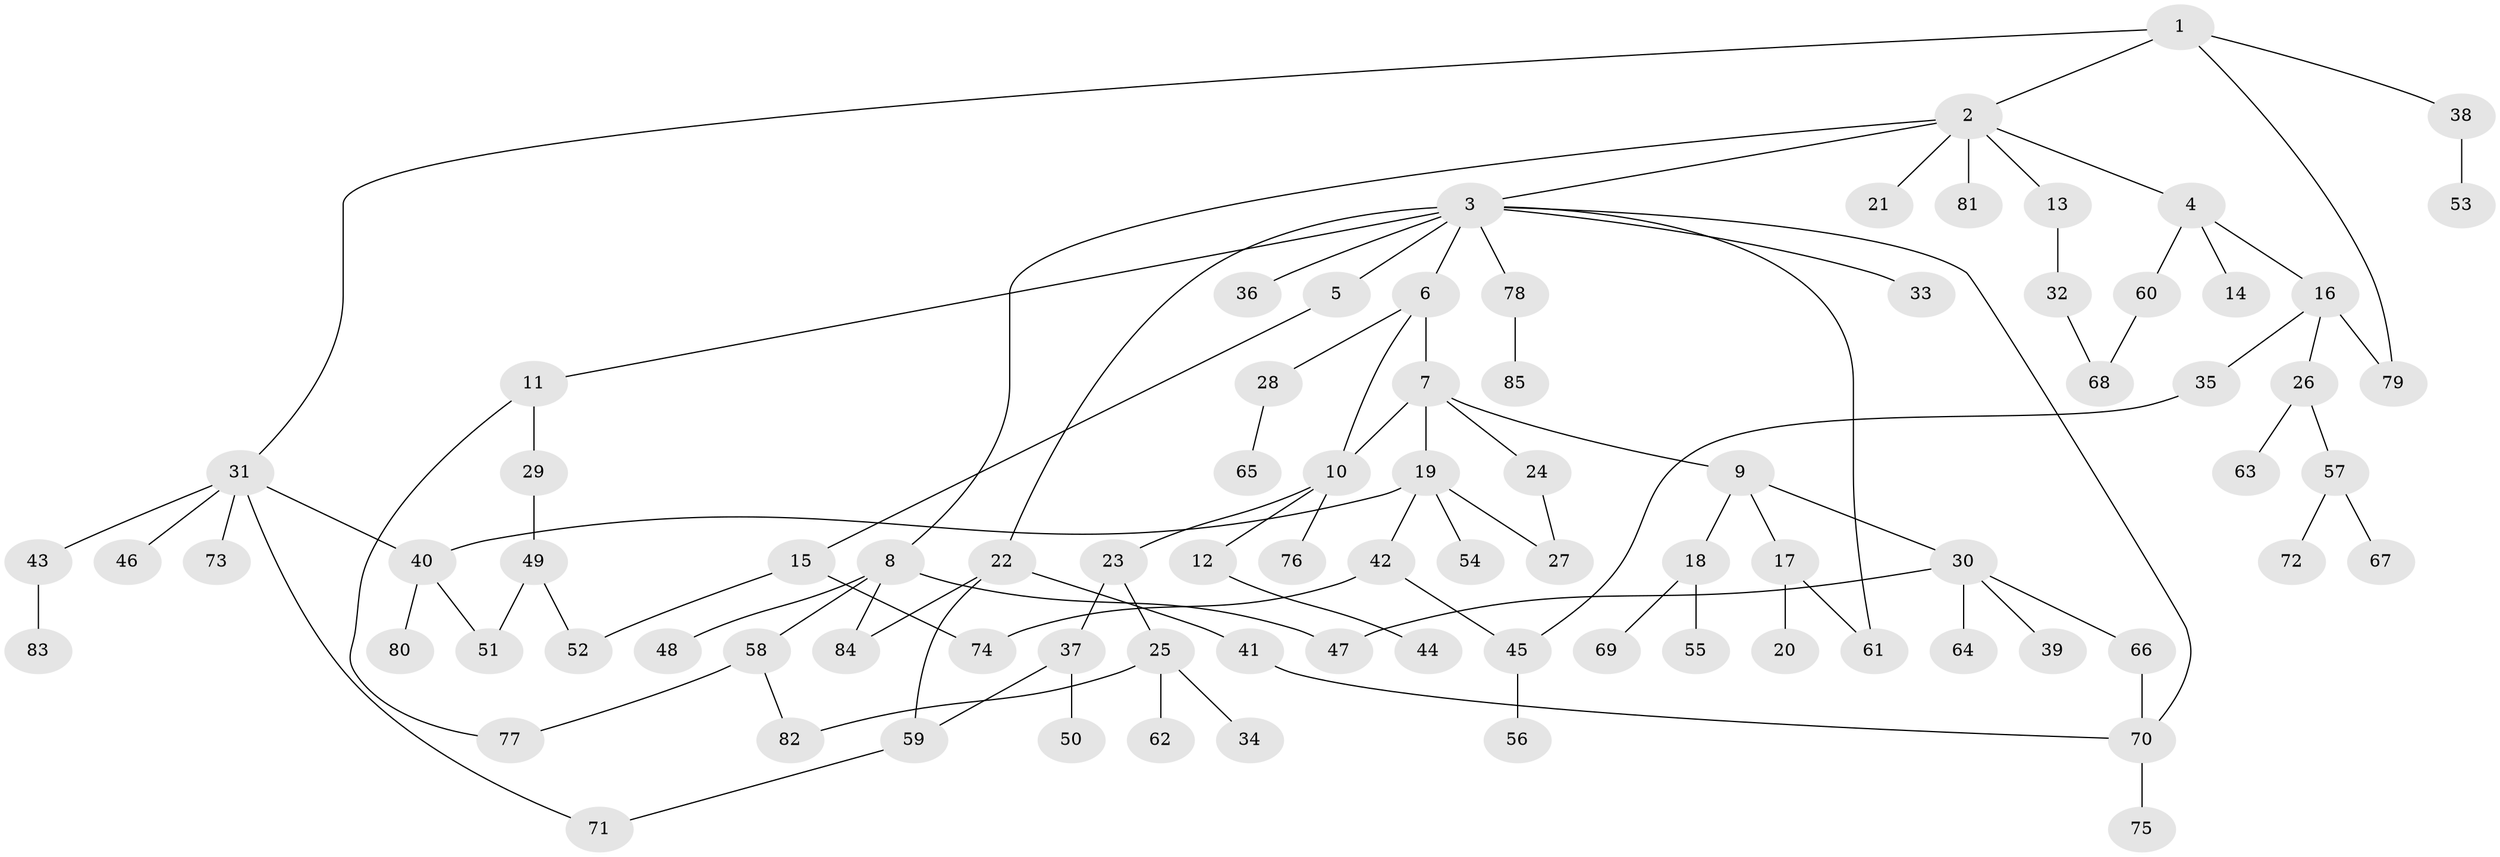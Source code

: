 // Generated by graph-tools (version 1.1) at 2025/10/02/27/25 16:10:50]
// undirected, 85 vertices, 102 edges
graph export_dot {
graph [start="1"]
  node [color=gray90,style=filled];
  1;
  2;
  3;
  4;
  5;
  6;
  7;
  8;
  9;
  10;
  11;
  12;
  13;
  14;
  15;
  16;
  17;
  18;
  19;
  20;
  21;
  22;
  23;
  24;
  25;
  26;
  27;
  28;
  29;
  30;
  31;
  32;
  33;
  34;
  35;
  36;
  37;
  38;
  39;
  40;
  41;
  42;
  43;
  44;
  45;
  46;
  47;
  48;
  49;
  50;
  51;
  52;
  53;
  54;
  55;
  56;
  57;
  58;
  59;
  60;
  61;
  62;
  63;
  64;
  65;
  66;
  67;
  68;
  69;
  70;
  71;
  72;
  73;
  74;
  75;
  76;
  77;
  78;
  79;
  80;
  81;
  82;
  83;
  84;
  85;
  1 -- 2;
  1 -- 31;
  1 -- 38;
  1 -- 79;
  2 -- 3;
  2 -- 4;
  2 -- 8;
  2 -- 13;
  2 -- 21;
  2 -- 81;
  3 -- 5;
  3 -- 6;
  3 -- 11;
  3 -- 22;
  3 -- 33;
  3 -- 36;
  3 -- 78;
  3 -- 70;
  3 -- 61;
  4 -- 14;
  4 -- 16;
  4 -- 60;
  5 -- 15;
  6 -- 7;
  6 -- 10;
  6 -- 28;
  7 -- 9;
  7 -- 19;
  7 -- 24;
  7 -- 10;
  8 -- 48;
  8 -- 58;
  8 -- 84;
  8 -- 47;
  9 -- 17;
  9 -- 18;
  9 -- 30;
  10 -- 12;
  10 -- 23;
  10 -- 76;
  11 -- 29;
  11 -- 77;
  12 -- 44;
  13 -- 32;
  15 -- 52;
  15 -- 74;
  16 -- 26;
  16 -- 35;
  16 -- 79;
  17 -- 20;
  17 -- 61;
  18 -- 55;
  18 -- 69;
  19 -- 27;
  19 -- 42;
  19 -- 54;
  19 -- 40;
  22 -- 41;
  22 -- 59;
  22 -- 84;
  23 -- 25;
  23 -- 37;
  24 -- 27;
  25 -- 34;
  25 -- 62;
  25 -- 82;
  26 -- 57;
  26 -- 63;
  28 -- 65;
  29 -- 49;
  30 -- 39;
  30 -- 47;
  30 -- 64;
  30 -- 66;
  31 -- 40;
  31 -- 43;
  31 -- 46;
  31 -- 73;
  31 -- 71;
  32 -- 68;
  35 -- 45;
  37 -- 50;
  37 -- 59;
  38 -- 53;
  40 -- 80;
  40 -- 51;
  41 -- 70;
  42 -- 45;
  42 -- 74;
  43 -- 83;
  45 -- 56;
  49 -- 51;
  49 -- 52;
  57 -- 67;
  57 -- 72;
  58 -- 77;
  58 -- 82;
  59 -- 71;
  60 -- 68;
  66 -- 70;
  70 -- 75;
  78 -- 85;
}
